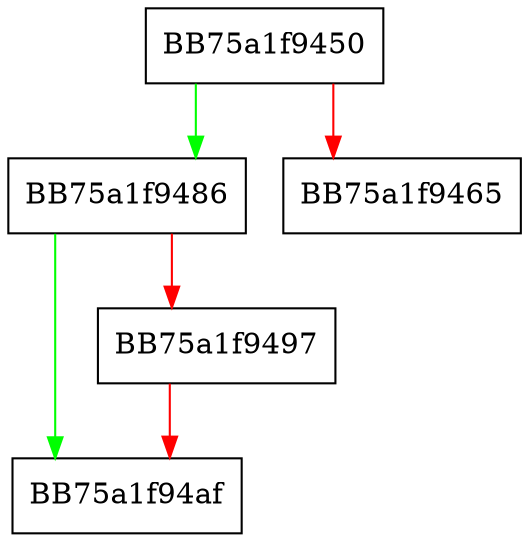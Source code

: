 digraph luaD_throw {
  node [shape="box"];
  graph [splines=ortho];
  BB75a1f9450 -> BB75a1f9486 [color="green"];
  BB75a1f9450 -> BB75a1f9465 [color="red"];
  BB75a1f9486 -> BB75a1f94af [color="green"];
  BB75a1f9486 -> BB75a1f9497 [color="red"];
  BB75a1f9497 -> BB75a1f94af [color="red"];
}